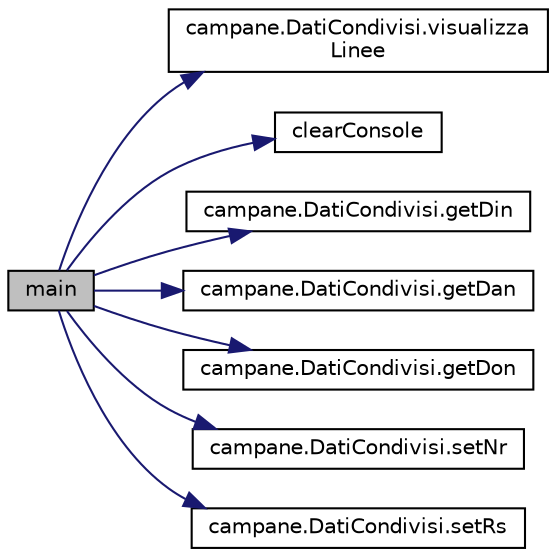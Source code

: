 digraph "main"
{
 // INTERACTIVE_SVG=YES
  edge [fontname="Helvetica",fontsize="10",labelfontname="Helvetica",labelfontsize="10"];
  node [fontname="Helvetica",fontsize="10",shape=record];
  rankdir="LR";
  Node3 [label="main",height=0.2,width=0.4,color="black", fillcolor="grey75", style="filled", fontcolor="black"];
  Node3 -> Node4 [color="midnightblue",fontsize="10",style="solid",fontname="Helvetica"];
  Node4 [label="campane.DatiCondivisi.visualizza\lLinee",height=0.2,width=0.4,color="black", fillcolor="white", style="filled",URL="$classcampane_1_1_dati_condivisi.html#a7bab9fc262a791bb644c1a11f0c0bc46",tooltip="Il metodo serve ad aggiungere una nuova linea nella prima posizione libera trovata nell&#39;array..."];
  Node3 -> Node5 [color="midnightblue",fontsize="10",style="solid",fontname="Helvetica"];
  Node5 [label="clearConsole",height=0.2,width=0.4,color="black", fillcolor="white", style="filled",URL="$classcampane_1_1_campane.html#aa28a68d488c2fb8ccd2ca7b07c59509c",tooltip="il metodo &#39;clearConsole&#39; serve a pulire la console dopo il lancio del programma "];
  Node3 -> Node6 [color="midnightblue",fontsize="10",style="solid",fontname="Helvetica"];
  Node6 [label="campane.DatiCondivisi.getDin",height=0.2,width=0.4,color="black", fillcolor="white", style="filled",URL="$classcampane_1_1_dati_condivisi.html#a7895c089a1adbd4cf6dda1d8b849596b",tooltip="Metodo accessore di default che restituisce il numero di rinrocchi della campana &#39;din&#39;. "];
  Node3 -> Node7 [color="midnightblue",fontsize="10",style="solid",fontname="Helvetica"];
  Node7 [label="campane.DatiCondivisi.getDan",height=0.2,width=0.4,color="black", fillcolor="white", style="filled",URL="$classcampane_1_1_dati_condivisi.html#a5575d5b4f01a453d789f4a41fa3b5ba0",tooltip="Metodo accessore di default che restituisce il numero di rinrocchi della campana &#39;dan&#39;. "];
  Node3 -> Node8 [color="midnightblue",fontsize="10",style="solid",fontname="Helvetica"];
  Node8 [label="campane.DatiCondivisi.getDon",height=0.2,width=0.4,color="black", fillcolor="white", style="filled",URL="$classcampane_1_1_dati_condivisi.html#a6ba617c5159f591a47f3e48ed45d0cac",tooltip="Metodo accessore di default che restituisce il numero di rinrocchi della campana &#39;don&#39;. "];
  Node3 -> Node9 [color="midnightblue",fontsize="10",style="solid",fontname="Helvetica"];
  Node9 [label="campane.DatiCondivisi.setNr",height=0.2,width=0.4,color="black", fillcolor="white", style="filled",URL="$classcampane_1_1_dati_condivisi.html#a7279779585b56f536bb0e0cb30d07046",tooltip="Metodo modificatore di default che modifica il valore del rintocco che ci è stato più spesso..."];
  Node3 -> Node10 [color="midnightblue",fontsize="10",style="solid",fontname="Helvetica"];
  Node10 [label="campane.DatiCondivisi.setRs",height=0.2,width=0.4,color="black", fillcolor="white", style="filled",URL="$classcampane_1_1_dati_condivisi.html#a2dbdf2681bac5f1e5628fb145daa119d",tooltip="Metodo modificatore di default che modifica il valore del rintocco scommesso. "];
}
